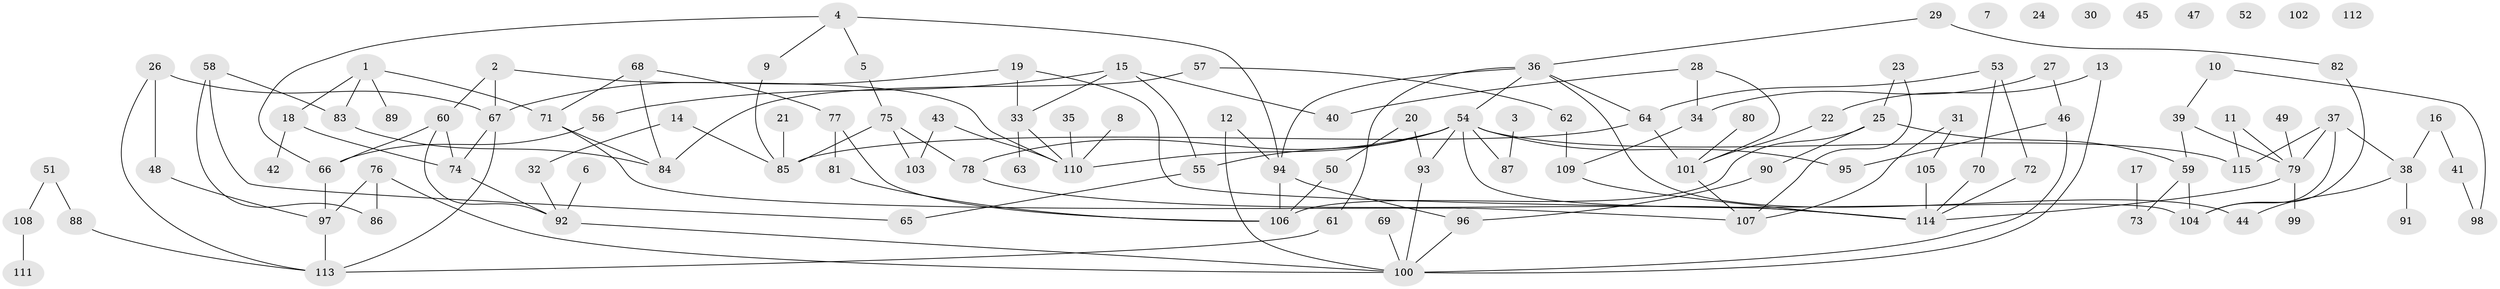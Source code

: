 // coarse degree distribution, {3: 0.18181818181818182, 5: 0.09090909090909091, 1: 0.18181818181818182, 4: 0.11688311688311688, 0: 0.1038961038961039, 2: 0.22077922077922077, 6: 0.05194805194805195, 8: 0.012987012987012988, 9: 0.025974025974025976, 11: 0.012987012987012988}
// Generated by graph-tools (version 1.1) at 2025/23/03/03/25 07:23:26]
// undirected, 115 vertices, 153 edges
graph export_dot {
graph [start="1"]
  node [color=gray90,style=filled];
  1;
  2;
  3;
  4;
  5;
  6;
  7;
  8;
  9;
  10;
  11;
  12;
  13;
  14;
  15;
  16;
  17;
  18;
  19;
  20;
  21;
  22;
  23;
  24;
  25;
  26;
  27;
  28;
  29;
  30;
  31;
  32;
  33;
  34;
  35;
  36;
  37;
  38;
  39;
  40;
  41;
  42;
  43;
  44;
  45;
  46;
  47;
  48;
  49;
  50;
  51;
  52;
  53;
  54;
  55;
  56;
  57;
  58;
  59;
  60;
  61;
  62;
  63;
  64;
  65;
  66;
  67;
  68;
  69;
  70;
  71;
  72;
  73;
  74;
  75;
  76;
  77;
  78;
  79;
  80;
  81;
  82;
  83;
  84;
  85;
  86;
  87;
  88;
  89;
  90;
  91;
  92;
  93;
  94;
  95;
  96;
  97;
  98;
  99;
  100;
  101;
  102;
  103;
  104;
  105;
  106;
  107;
  108;
  109;
  110;
  111;
  112;
  113;
  114;
  115;
  1 -- 18;
  1 -- 71;
  1 -- 83;
  1 -- 89;
  2 -- 60;
  2 -- 67;
  2 -- 110;
  3 -- 87;
  4 -- 5;
  4 -- 9;
  4 -- 66;
  4 -- 94;
  5 -- 75;
  6 -- 92;
  8 -- 110;
  9 -- 85;
  10 -- 39;
  10 -- 98;
  11 -- 79;
  11 -- 115;
  12 -- 94;
  12 -- 100;
  13 -- 22;
  13 -- 100;
  14 -- 32;
  14 -- 85;
  15 -- 33;
  15 -- 40;
  15 -- 55;
  15 -- 56;
  16 -- 38;
  16 -- 41;
  17 -- 73;
  18 -- 42;
  18 -- 74;
  19 -- 33;
  19 -- 67;
  19 -- 114;
  20 -- 50;
  20 -- 93;
  21 -- 85;
  22 -- 101;
  23 -- 25;
  23 -- 107;
  25 -- 59;
  25 -- 90;
  25 -- 106;
  26 -- 48;
  26 -- 67;
  26 -- 113;
  27 -- 34;
  27 -- 46;
  28 -- 34;
  28 -- 40;
  28 -- 101;
  29 -- 36;
  29 -- 82;
  31 -- 105;
  31 -- 107;
  32 -- 92;
  33 -- 63;
  33 -- 110;
  34 -- 109;
  35 -- 110;
  36 -- 44;
  36 -- 54;
  36 -- 61;
  36 -- 64;
  36 -- 94;
  37 -- 38;
  37 -- 79;
  37 -- 104;
  37 -- 115;
  38 -- 44;
  38 -- 91;
  39 -- 59;
  39 -- 79;
  41 -- 98;
  43 -- 103;
  43 -- 110;
  46 -- 95;
  46 -- 100;
  48 -- 97;
  49 -- 79;
  50 -- 106;
  51 -- 88;
  51 -- 108;
  53 -- 64;
  53 -- 70;
  53 -- 72;
  54 -- 55;
  54 -- 78;
  54 -- 87;
  54 -- 93;
  54 -- 95;
  54 -- 104;
  54 -- 110;
  54 -- 115;
  55 -- 65;
  56 -- 66;
  57 -- 62;
  57 -- 84;
  58 -- 65;
  58 -- 83;
  58 -- 86;
  59 -- 73;
  59 -- 104;
  60 -- 66;
  60 -- 74;
  60 -- 92;
  61 -- 113;
  62 -- 109;
  64 -- 85;
  64 -- 101;
  66 -- 97;
  67 -- 74;
  67 -- 113;
  68 -- 71;
  68 -- 77;
  68 -- 84;
  69 -- 100;
  70 -- 114;
  71 -- 84;
  71 -- 107;
  72 -- 114;
  74 -- 92;
  75 -- 78;
  75 -- 85;
  75 -- 103;
  76 -- 86;
  76 -- 97;
  76 -- 100;
  77 -- 81;
  77 -- 106;
  78 -- 114;
  79 -- 99;
  79 -- 114;
  80 -- 101;
  81 -- 106;
  82 -- 104;
  83 -- 84;
  88 -- 113;
  90 -- 96;
  92 -- 100;
  93 -- 100;
  94 -- 96;
  94 -- 106;
  96 -- 100;
  97 -- 113;
  101 -- 107;
  105 -- 114;
  108 -- 111;
  109 -- 114;
}
